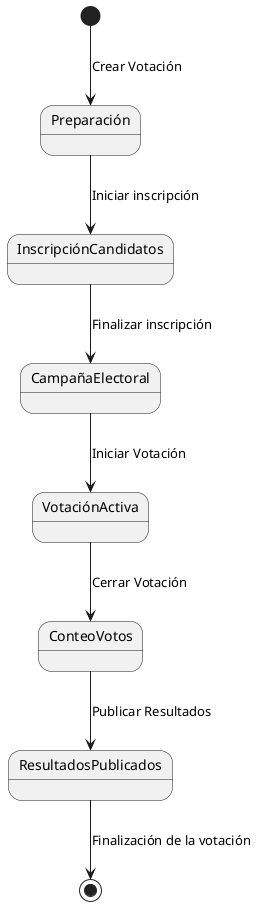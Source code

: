 @startuml
[*] --> Preparación : Crear Votación

Preparación --> InscripciónCandidatos : Iniciar inscripción

InscripciónCandidatos --> CampañaElectoral : Finalizar inscripción

CampañaElectoral --> VotaciónActiva : Iniciar Votación

VotaciónActiva --> ConteoVotos : Cerrar Votación

ConteoVotos --> ResultadosPublicados : Publicar Resultados

ResultadosPublicados --> [*] : Finalización de la votación

@enduml